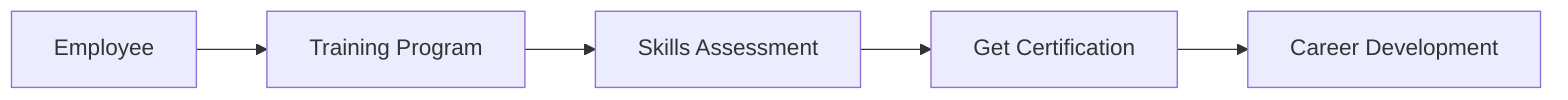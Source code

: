 flowchart LR
    Employee --> Training[Training Program]
    Training --> Assessment[Skills Assessment]
    Assessment --> Certification[Get Certification]
    Certification --> Career[Career Development]